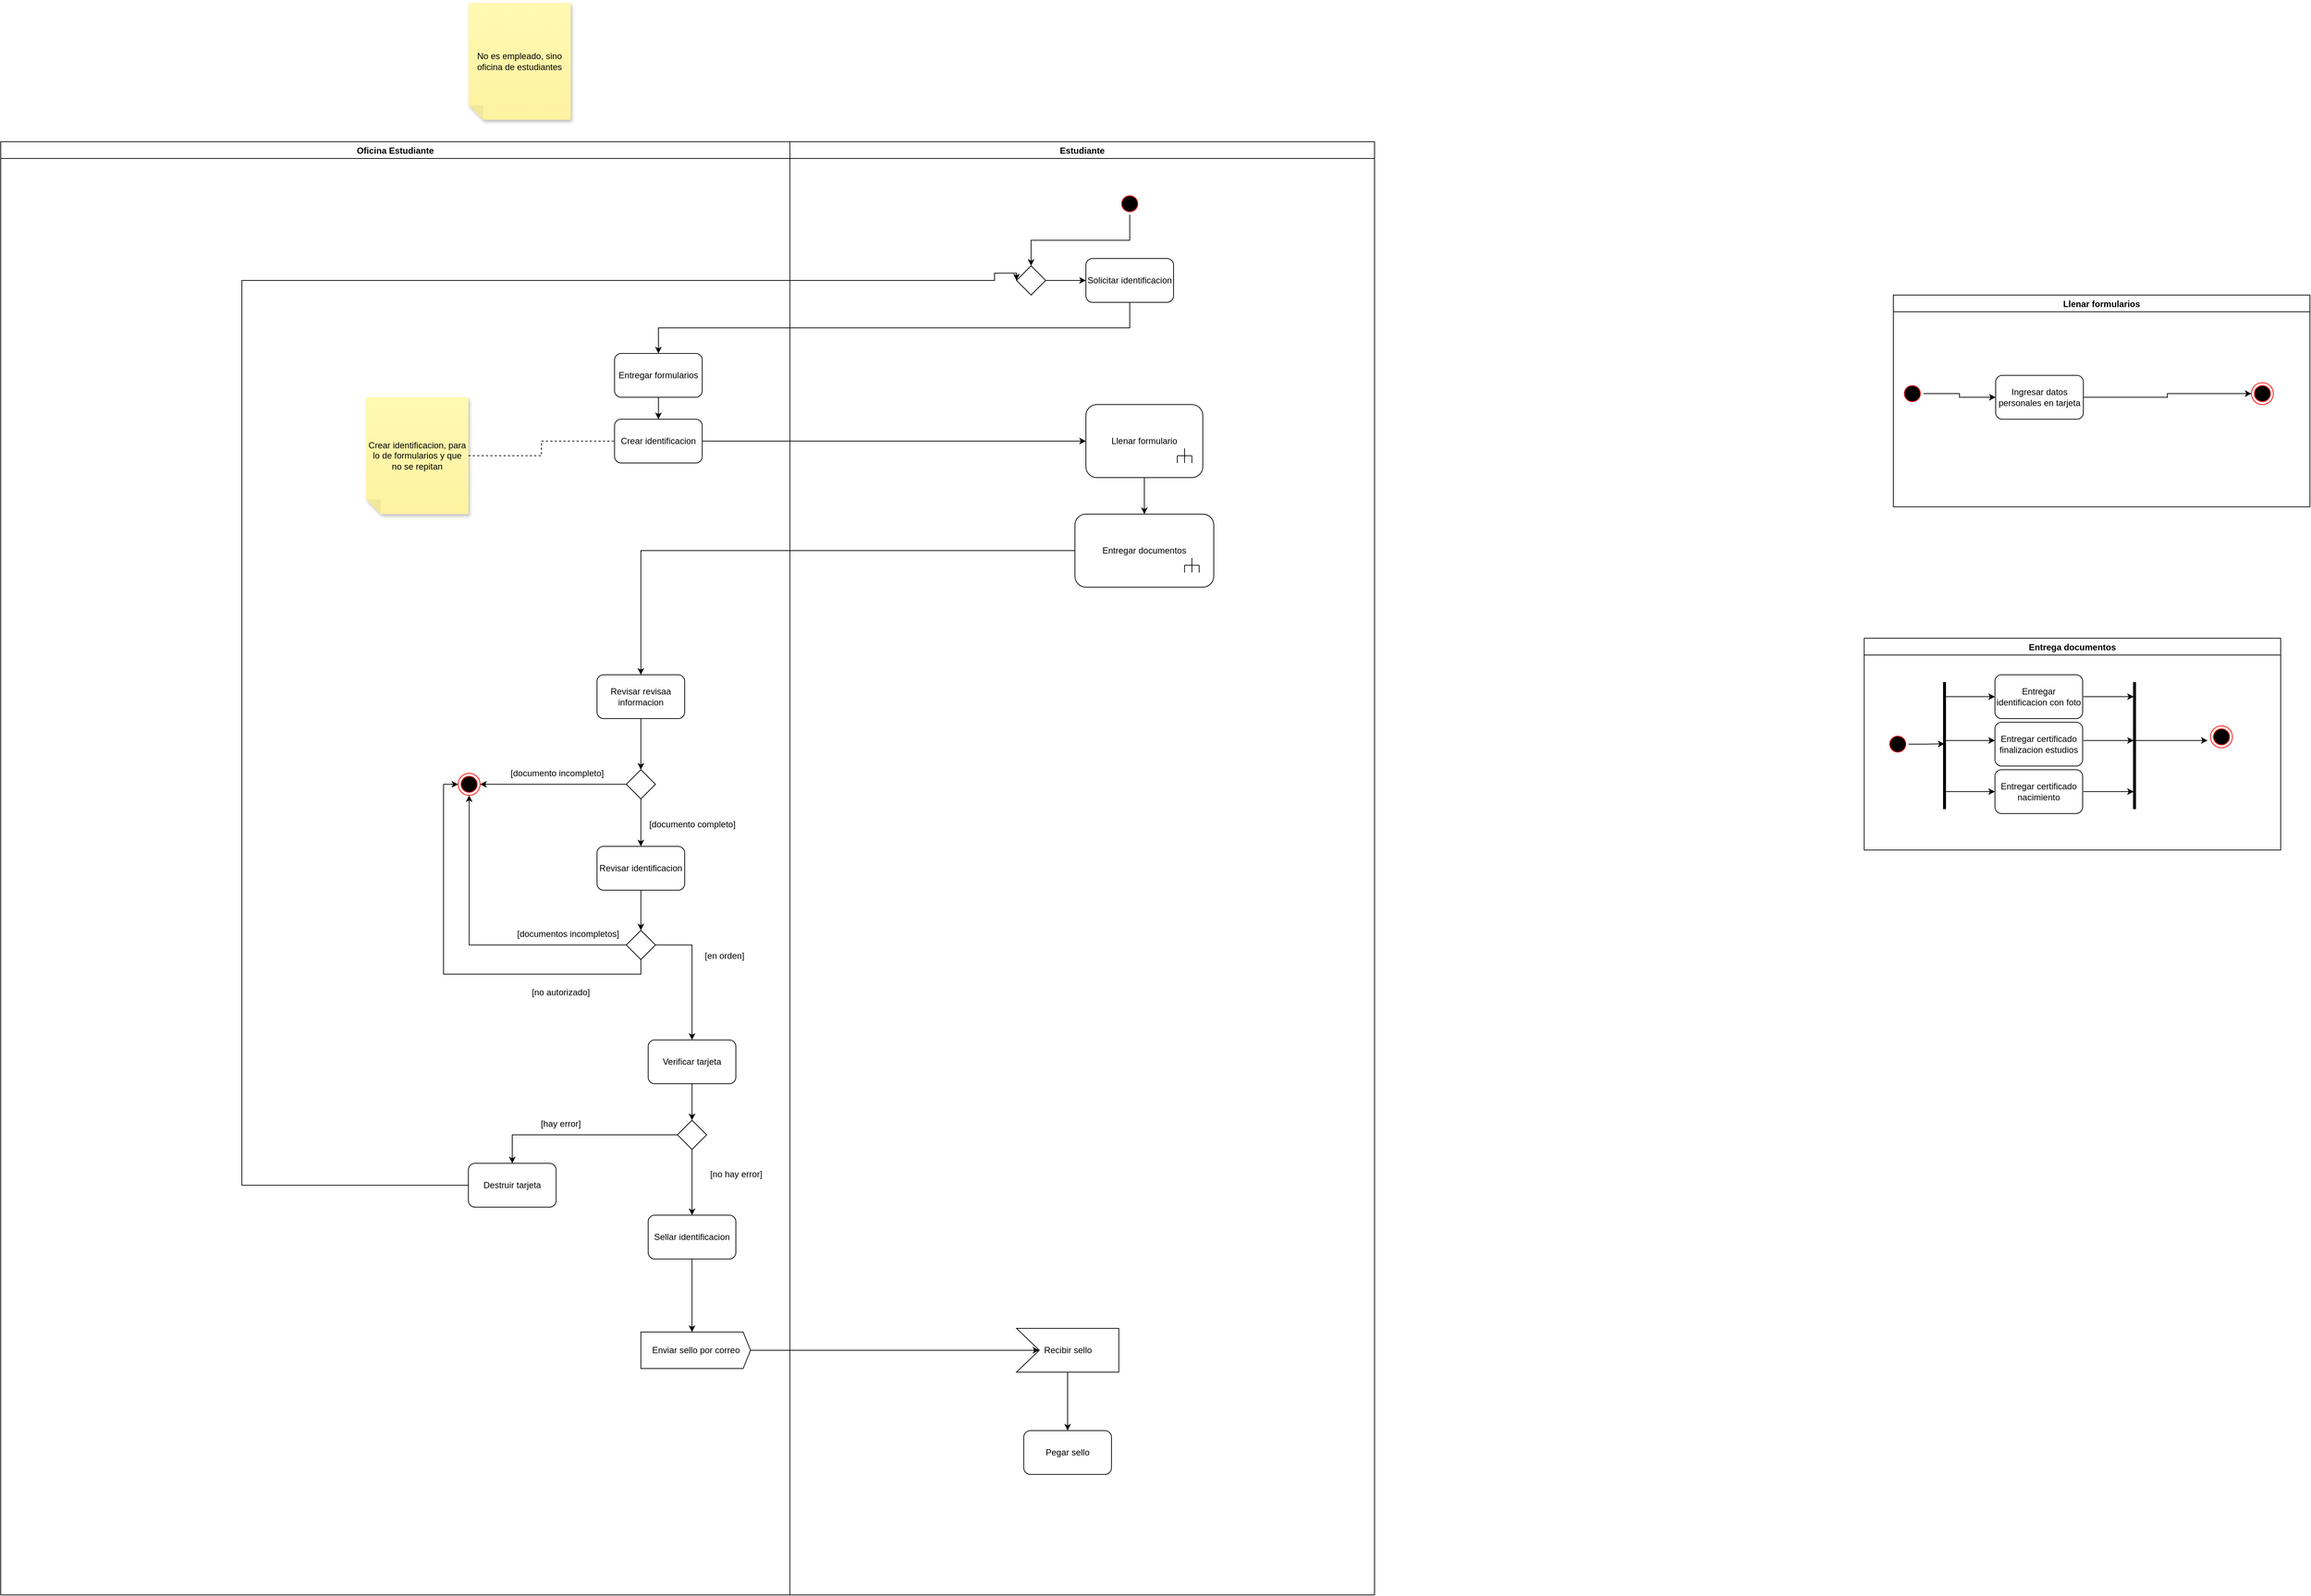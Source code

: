 <mxfile version="20.3.0" type="device"><diagram id="vGGwA69n0rNFzCDf8NVv" name="Página-1"><mxGraphModel dx="4620" dy="3138" grid="1" gridSize="10" guides="1" tooltips="1" connect="1" arrows="1" fold="1" page="1" pageScale="1" pageWidth="827" pageHeight="1169" math="0" shadow="0"><root><mxCell id="0"/><mxCell id="1" parent="0"/><mxCell id="iio9sdUIWlDuPB28QhmU-11" value="Oficina Estudiante" style="swimlane;" vertex="1" parent="1"><mxGeometry x="-1370" y="-230" width="1080" height="1990" as="geometry"/></mxCell><mxCell id="iio9sdUIWlDuPB28QhmU-2" value="Entregar formularios" style="rounded=1;whiteSpace=wrap;html=1;" vertex="1" parent="iio9sdUIWlDuPB28QhmU-11"><mxGeometry x="840" y="290" width="120" height="60" as="geometry"/></mxCell><mxCell id="iio9sdUIWlDuPB28QhmU-26" style="edgeStyle=orthogonalEdgeStyle;rounded=0;orthogonalLoop=1;jettySize=auto;html=1;exitX=0.5;exitY=1;exitDx=0;exitDy=0;entryX=0.5;entryY=0;entryDx=0;entryDy=0;" edge="1" parent="iio9sdUIWlDuPB28QhmU-11" source="iio9sdUIWlDuPB28QhmU-5" target="iio9sdUIWlDuPB28QhmU-25"><mxGeometry relative="1" as="geometry"/></mxCell><mxCell id="iio9sdUIWlDuPB28QhmU-5" value="Revisar revisaa informacion" style="rounded=1;whiteSpace=wrap;html=1;" vertex="1" parent="iio9sdUIWlDuPB28QhmU-11"><mxGeometry x="816" y="730" width="120" height="60" as="geometry"/></mxCell><mxCell id="iio9sdUIWlDuPB28QhmU-34" style="edgeStyle=orthogonalEdgeStyle;rounded=0;orthogonalLoop=1;jettySize=auto;html=1;exitX=0.5;exitY=1;exitDx=0;exitDy=0;entryX=0.5;entryY=0;entryDx=0;entryDy=0;endArrow=classic;endFill=1;" edge="1" parent="iio9sdUIWlDuPB28QhmU-11" source="iio9sdUIWlDuPB28QhmU-25" target="iio9sdUIWlDuPB28QhmU-4"><mxGeometry relative="1" as="geometry"/></mxCell><mxCell id="iio9sdUIWlDuPB28QhmU-36" style="edgeStyle=orthogonalEdgeStyle;rounded=0;orthogonalLoop=1;jettySize=auto;html=1;exitX=0;exitY=0.5;exitDx=0;exitDy=0;entryX=1;entryY=0.5;entryDx=0;entryDy=0;endArrow=classic;endFill=1;" edge="1" parent="iio9sdUIWlDuPB28QhmU-11" source="iio9sdUIWlDuPB28QhmU-25" target="iio9sdUIWlDuPB28QhmU-35"><mxGeometry relative="1" as="geometry"/></mxCell><mxCell id="iio9sdUIWlDuPB28QhmU-25" value="" style="rhombus;whiteSpace=wrap;html=1;" vertex="1" parent="iio9sdUIWlDuPB28QhmU-11"><mxGeometry x="856" y="860" width="40" height="40" as="geometry"/></mxCell><mxCell id="iio9sdUIWlDuPB28QhmU-27" value="Crear identificacion" style="rounded=1;whiteSpace=wrap;html=1;" vertex="1" parent="iio9sdUIWlDuPB28QhmU-11"><mxGeometry x="840" y="380" width="120" height="60" as="geometry"/></mxCell><mxCell id="iio9sdUIWlDuPB28QhmU-22" style="edgeStyle=orthogonalEdgeStyle;rounded=0;orthogonalLoop=1;jettySize=auto;html=1;exitX=0.5;exitY=1;exitDx=0;exitDy=0;entryX=0.5;entryY=0;entryDx=0;entryDy=0;" edge="1" parent="iio9sdUIWlDuPB28QhmU-11" source="iio9sdUIWlDuPB28QhmU-2" target="iio9sdUIWlDuPB28QhmU-27"><mxGeometry relative="1" as="geometry"/></mxCell><mxCell id="iio9sdUIWlDuPB28QhmU-30" style="edgeStyle=orthogonalEdgeStyle;rounded=0;orthogonalLoop=1;jettySize=auto;html=1;exitX=0;exitY=0.5;exitDx=0;exitDy=0;exitPerimeter=0;entryX=0;entryY=0.5;entryDx=0;entryDy=0;endArrow=none;endFill=0;dashed=1;" edge="1" parent="iio9sdUIWlDuPB28QhmU-11" source="iio9sdUIWlDuPB28QhmU-29" target="iio9sdUIWlDuPB28QhmU-27"><mxGeometry relative="1" as="geometry"/></mxCell><mxCell id="iio9sdUIWlDuPB28QhmU-29" value="Crear identificacion, para lo de formularios y que no se repitan" style="shape=note;whiteSpace=wrap;html=1;backgroundOutline=1;fontColor=#000000;darkOpacity=0.05;fillColor=#FFF9B2;strokeColor=none;fillStyle=solid;direction=west;gradientDirection=north;gradientColor=#FFF2A1;shadow=1;size=20;pointerEvents=1;" vertex="1" parent="iio9sdUIWlDuPB28QhmU-11"><mxGeometry x="500" y="350" width="140" height="160" as="geometry"/></mxCell><mxCell id="iio9sdUIWlDuPB28QhmU-32" value="[documento completo]" style="text;html=1;resizable=0;autosize=1;align=center;verticalAlign=middle;points=[];fillColor=none;strokeColor=none;rounded=0;" vertex="1" parent="iio9sdUIWlDuPB28QhmU-11"><mxGeometry x="876" y="920" width="140" height="30" as="geometry"/></mxCell><mxCell id="iio9sdUIWlDuPB28QhmU-33" value="[documento incompleto]" style="text;html=1;resizable=0;autosize=1;align=center;verticalAlign=middle;points=[];fillColor=none;strokeColor=none;rounded=0;" vertex="1" parent="iio9sdUIWlDuPB28QhmU-11"><mxGeometry x="686" y="850" width="150" height="30" as="geometry"/></mxCell><mxCell id="iio9sdUIWlDuPB28QhmU-47" style="edgeStyle=orthogonalEdgeStyle;rounded=0;orthogonalLoop=1;jettySize=auto;html=1;exitX=0.5;exitY=1;exitDx=0;exitDy=0;entryX=0.5;entryY=0;entryDx=0;entryDy=0;endArrow=classic;endFill=1;" edge="1" parent="iio9sdUIWlDuPB28QhmU-11" source="iio9sdUIWlDuPB28QhmU-4" target="iio9sdUIWlDuPB28QhmU-46"><mxGeometry relative="1" as="geometry"/></mxCell><mxCell id="iio9sdUIWlDuPB28QhmU-4" value="Revisar identificacion" style="rounded=1;whiteSpace=wrap;html=1;" vertex="1" parent="iio9sdUIWlDuPB28QhmU-11"><mxGeometry x="816" y="965" width="120" height="60" as="geometry"/></mxCell><mxCell id="iio9sdUIWlDuPB28QhmU-35" value="" style="ellipse;html=1;shape=endState;fillColor=#000000;strokeColor=#ff0000;" vertex="1" parent="iio9sdUIWlDuPB28QhmU-11"><mxGeometry x="626" y="865" width="30" height="30" as="geometry"/></mxCell><mxCell id="iio9sdUIWlDuPB28QhmU-50" style="edgeStyle=orthogonalEdgeStyle;rounded=0;orthogonalLoop=1;jettySize=auto;html=1;exitX=0;exitY=0.5;exitDx=0;exitDy=0;entryX=0.5;entryY=1;entryDx=0;entryDy=0;endArrow=classic;endFill=1;" edge="1" parent="iio9sdUIWlDuPB28QhmU-11" source="iio9sdUIWlDuPB28QhmU-46" target="iio9sdUIWlDuPB28QhmU-35"><mxGeometry relative="1" as="geometry"/></mxCell><mxCell id="iio9sdUIWlDuPB28QhmU-51" style="edgeStyle=orthogonalEdgeStyle;rounded=0;orthogonalLoop=1;jettySize=auto;html=1;exitX=0.5;exitY=1;exitDx=0;exitDy=0;entryX=0;entryY=0.5;entryDx=0;entryDy=0;endArrow=classic;endFill=1;" edge="1" parent="iio9sdUIWlDuPB28QhmU-11" source="iio9sdUIWlDuPB28QhmU-46" target="iio9sdUIWlDuPB28QhmU-35"><mxGeometry relative="1" as="geometry"/></mxCell><mxCell id="iio9sdUIWlDuPB28QhmU-54" style="edgeStyle=orthogonalEdgeStyle;rounded=0;orthogonalLoop=1;jettySize=auto;html=1;exitX=1;exitY=0.5;exitDx=0;exitDy=0;entryX=0.5;entryY=0;entryDx=0;entryDy=0;endArrow=classic;endFill=1;" edge="1" parent="iio9sdUIWlDuPB28QhmU-11" source="iio9sdUIWlDuPB28QhmU-46" target="iio9sdUIWlDuPB28QhmU-53"><mxGeometry relative="1" as="geometry"/></mxCell><mxCell id="iio9sdUIWlDuPB28QhmU-46" value="" style="rhombus;whiteSpace=wrap;html=1;" vertex="1" parent="iio9sdUIWlDuPB28QhmU-11"><mxGeometry x="856" y="1080" width="40" height="40" as="geometry"/></mxCell><mxCell id="iio9sdUIWlDuPB28QhmU-48" value="[documentos incompletos]" style="text;html=1;resizable=0;autosize=1;align=center;verticalAlign=middle;points=[];fillColor=none;strokeColor=none;rounded=0;" vertex="1" parent="iio9sdUIWlDuPB28QhmU-11"><mxGeometry x="696" y="1070" width="160" height="30" as="geometry"/></mxCell><mxCell id="iio9sdUIWlDuPB28QhmU-49" value="[no autorizado]" style="text;html=1;resizable=0;autosize=1;align=center;verticalAlign=middle;points=[];fillColor=none;strokeColor=none;rounded=0;" vertex="1" parent="iio9sdUIWlDuPB28QhmU-11"><mxGeometry x="716" y="1150" width="100" height="30" as="geometry"/></mxCell><mxCell id="iio9sdUIWlDuPB28QhmU-52" value="[en orden]" style="text;html=1;resizable=0;autosize=1;align=center;verticalAlign=middle;points=[];fillColor=none;strokeColor=none;rounded=0;" vertex="1" parent="iio9sdUIWlDuPB28QhmU-11"><mxGeometry x="950" y="1100" width="80" height="30" as="geometry"/></mxCell><mxCell id="iio9sdUIWlDuPB28QhmU-56" style="edgeStyle=orthogonalEdgeStyle;rounded=0;orthogonalLoop=1;jettySize=auto;html=1;exitX=0.5;exitY=1;exitDx=0;exitDy=0;endArrow=classic;endFill=1;" edge="1" parent="iio9sdUIWlDuPB28QhmU-11" source="iio9sdUIWlDuPB28QhmU-53" target="iio9sdUIWlDuPB28QhmU-55"><mxGeometry relative="1" as="geometry"/></mxCell><mxCell id="iio9sdUIWlDuPB28QhmU-53" value="Verificar tarjeta" style="rounded=1;whiteSpace=wrap;html=1;" vertex="1" parent="iio9sdUIWlDuPB28QhmU-11"><mxGeometry x="886" y="1230" width="120" height="60" as="geometry"/></mxCell><mxCell id="iio9sdUIWlDuPB28QhmU-58" style="edgeStyle=orthogonalEdgeStyle;rounded=0;orthogonalLoop=1;jettySize=auto;html=1;exitX=0;exitY=0.5;exitDx=0;exitDy=0;entryX=0.5;entryY=0;entryDx=0;entryDy=0;endArrow=classic;endFill=1;" edge="1" parent="iio9sdUIWlDuPB28QhmU-11" source="iio9sdUIWlDuPB28QhmU-55" target="iio9sdUIWlDuPB28QhmU-57"><mxGeometry relative="1" as="geometry"/></mxCell><mxCell id="iio9sdUIWlDuPB28QhmU-62" style="edgeStyle=orthogonalEdgeStyle;rounded=0;orthogonalLoop=1;jettySize=auto;html=1;exitX=0.5;exitY=1;exitDx=0;exitDy=0;entryX=0.5;entryY=0;entryDx=0;entryDy=0;endArrow=classic;endFill=1;" edge="1" parent="iio9sdUIWlDuPB28QhmU-11" source="iio9sdUIWlDuPB28QhmU-55" target="iio9sdUIWlDuPB28QhmU-61"><mxGeometry relative="1" as="geometry"/></mxCell><mxCell id="iio9sdUIWlDuPB28QhmU-55" value="" style="rhombus;whiteSpace=wrap;html=1;" vertex="1" parent="iio9sdUIWlDuPB28QhmU-11"><mxGeometry x="926" y="1340" width="40" height="40" as="geometry"/></mxCell><mxCell id="iio9sdUIWlDuPB28QhmU-57" value="Destruir tarjeta" style="rounded=1;whiteSpace=wrap;html=1;" vertex="1" parent="iio9sdUIWlDuPB28QhmU-11"><mxGeometry x="640" y="1399" width="120" height="60" as="geometry"/></mxCell><mxCell id="iio9sdUIWlDuPB28QhmU-59" value="[hay error]" style="text;html=1;resizable=0;autosize=1;align=center;verticalAlign=middle;points=[];fillColor=none;strokeColor=none;rounded=0;" vertex="1" parent="iio9sdUIWlDuPB28QhmU-11"><mxGeometry x="726" y="1330" width="80" height="30" as="geometry"/></mxCell><mxCell id="iio9sdUIWlDuPB28QhmU-60" value="[no hay error]" style="text;html=1;resizable=0;autosize=1;align=center;verticalAlign=middle;points=[];fillColor=none;strokeColor=none;rounded=0;" vertex="1" parent="iio9sdUIWlDuPB28QhmU-11"><mxGeometry x="961" y="1399" width="90" height="30" as="geometry"/></mxCell><mxCell id="iio9sdUIWlDuPB28QhmU-67" style="edgeStyle=orthogonalEdgeStyle;rounded=0;orthogonalLoop=1;jettySize=auto;html=1;exitX=0.5;exitY=1;exitDx=0;exitDy=0;entryX=0;entryY=0;entryDx=70;entryDy=0;entryPerimeter=0;endArrow=classic;endFill=1;" edge="1" parent="iio9sdUIWlDuPB28QhmU-11" source="iio9sdUIWlDuPB28QhmU-61" target="iio9sdUIWlDuPB28QhmU-66"><mxGeometry relative="1" as="geometry"/></mxCell><mxCell id="iio9sdUIWlDuPB28QhmU-61" value="Sellar identificacion" style="rounded=1;whiteSpace=wrap;html=1;" vertex="1" parent="iio9sdUIWlDuPB28QhmU-11"><mxGeometry x="886" y="1470" width="120" height="60" as="geometry"/></mxCell><mxCell id="iio9sdUIWlDuPB28QhmU-66" value="Enviar sello por correo" style="html=1;shadow=0;dashed=0;align=center;verticalAlign=middle;shape=mxgraph.arrows2.arrow;dy=0;dx=10;notch=0;" vertex="1" parent="iio9sdUIWlDuPB28QhmU-11"><mxGeometry x="876" y="1630" width="150" height="50" as="geometry"/></mxCell><mxCell id="iio9sdUIWlDuPB28QhmU-12" value="Estudiante" style="swimlane;" vertex="1" parent="1"><mxGeometry x="-290" y="-230" width="800" height="1990" as="geometry"/></mxCell><mxCell id="iio9sdUIWlDuPB28QhmU-44" style="edgeStyle=orthogonalEdgeStyle;rounded=0;orthogonalLoop=1;jettySize=auto;html=1;exitX=0.5;exitY=1;exitDx=0;exitDy=0;entryX=0.5;entryY=0;entryDx=0;entryDy=0;endArrow=classic;endFill=1;" edge="1" parent="iio9sdUIWlDuPB28QhmU-12" source="iio9sdUIWlDuPB28QhmU-1" target="iio9sdUIWlDuPB28QhmU-8"><mxGeometry relative="1" as="geometry"/></mxCell><mxCell id="iio9sdUIWlDuPB28QhmU-1" value="Llenar formulario" style="rounded=1;whiteSpace=wrap;html=1;" vertex="1" parent="iio9sdUIWlDuPB28QhmU-12"><mxGeometry x="405" y="360" width="160" height="100" as="geometry"/></mxCell><mxCell id="iio9sdUIWlDuPB28QhmU-6" value="Solicitar identificacion" style="rounded=1;whiteSpace=wrap;html=1;" vertex="1" parent="iio9sdUIWlDuPB28QhmU-12"><mxGeometry x="405" y="160" width="120" height="60" as="geometry"/></mxCell><mxCell id="iio9sdUIWlDuPB28QhmU-8" value="Entregar documentos" style="rounded=1;whiteSpace=wrap;html=1;" vertex="1" parent="iio9sdUIWlDuPB28QhmU-12"><mxGeometry x="390" y="510" width="190" height="100" as="geometry"/></mxCell><mxCell id="iio9sdUIWlDuPB28QhmU-15" style="edgeStyle=orthogonalEdgeStyle;rounded=0;orthogonalLoop=1;jettySize=auto;html=1;exitX=0.5;exitY=1;exitDx=0;exitDy=0;entryX=0.5;entryY=0;entryDx=0;entryDy=0;" edge="1" parent="iio9sdUIWlDuPB28QhmU-12" source="iio9sdUIWlDuPB28QhmU-13" target="iio9sdUIWlDuPB28QhmU-64"><mxGeometry relative="1" as="geometry"/></mxCell><mxCell id="iio9sdUIWlDuPB28QhmU-13" value="" style="ellipse;html=1;shape=startState;fillColor=#000000;strokeColor=#ff0000;" vertex="1" parent="iio9sdUIWlDuPB28QhmU-12"><mxGeometry x="450" y="70" width="30" height="30" as="geometry"/></mxCell><mxCell id="iio9sdUIWlDuPB28QhmU-65" style="edgeStyle=orthogonalEdgeStyle;rounded=0;orthogonalLoop=1;jettySize=auto;html=1;exitX=1;exitY=0.5;exitDx=0;exitDy=0;entryX=0;entryY=0.5;entryDx=0;entryDy=0;endArrow=classic;endFill=1;" edge="1" parent="iio9sdUIWlDuPB28QhmU-12" source="iio9sdUIWlDuPB28QhmU-64" target="iio9sdUIWlDuPB28QhmU-6"><mxGeometry relative="1" as="geometry"/></mxCell><mxCell id="iio9sdUIWlDuPB28QhmU-64" value="" style="rhombus;whiteSpace=wrap;html=1;" vertex="1" parent="iio9sdUIWlDuPB28QhmU-12"><mxGeometry x="310" y="170" width="40" height="40" as="geometry"/></mxCell><mxCell id="iio9sdUIWlDuPB28QhmU-71" value="" style="edgeStyle=orthogonalEdgeStyle;rounded=0;orthogonalLoop=1;jettySize=auto;html=1;endArrow=classic;endFill=1;" edge="1" parent="iio9sdUIWlDuPB28QhmU-12" source="iio9sdUIWlDuPB28QhmU-68" target="iio9sdUIWlDuPB28QhmU-70"><mxGeometry relative="1" as="geometry"/></mxCell><mxCell id="iio9sdUIWlDuPB28QhmU-68" value="Recibir sello" style="html=1;shadow=0;dashed=0;align=center;verticalAlign=middle;shape=mxgraph.arrows2.arrow;dy=0;dx=0;notch=31.26;" vertex="1" parent="iio9sdUIWlDuPB28QhmU-12"><mxGeometry x="310" y="1625" width="140" height="60" as="geometry"/></mxCell><mxCell id="iio9sdUIWlDuPB28QhmU-70" value="Pegar sello" style="rounded=1;whiteSpace=wrap;html=1;shadow=0;dashed=0;" vertex="1" parent="iio9sdUIWlDuPB28QhmU-12"><mxGeometry x="320" y="1765" width="120" height="60" as="geometry"/></mxCell><mxCell id="iio9sdUIWlDuPB28QhmU-16" style="edgeStyle=orthogonalEdgeStyle;rounded=0;orthogonalLoop=1;jettySize=auto;html=1;exitX=0.5;exitY=1;exitDx=0;exitDy=0;entryX=0.5;entryY=0;entryDx=0;entryDy=0;" edge="1" parent="1" source="iio9sdUIWlDuPB28QhmU-6" target="iio9sdUIWlDuPB28QhmU-2"><mxGeometry relative="1" as="geometry"/></mxCell><mxCell id="iio9sdUIWlDuPB28QhmU-17" value="" style="endArrow=none;html=1;rounded=0;strokeColor=#000000;endFill=0;" edge="1" parent="1"><mxGeometry width="50" height="50" relative="1" as="geometry"><mxPoint x="250" y="360" as="sourcePoint"/><mxPoint x="250" y="350" as="targetPoint"/></mxGeometry></mxCell><mxCell id="iio9sdUIWlDuPB28QhmU-18" value="" style="endArrow=none;html=1;rounded=0;strokeColor=#000000;endFill=0;" edge="1" parent="1"><mxGeometry width="50" height="50" relative="1" as="geometry"><mxPoint x="260" y="360" as="sourcePoint"/><mxPoint x="260" y="340" as="targetPoint"/></mxGeometry></mxCell><mxCell id="iio9sdUIWlDuPB28QhmU-19" value="" style="endArrow=none;html=1;rounded=0;strokeColor=#000000;endFill=0;" edge="1" parent="1"><mxGeometry width="50" height="50" relative="1" as="geometry"><mxPoint x="270" y="360" as="sourcePoint"/><mxPoint x="270" y="350" as="targetPoint"/></mxGeometry></mxCell><mxCell id="iio9sdUIWlDuPB28QhmU-20" value="" style="endArrow=none;html=1;rounded=0;strokeColor=#000000;endFill=0;" edge="1" parent="1"><mxGeometry width="50" height="50" relative="1" as="geometry"><mxPoint x="250" y="350" as="sourcePoint"/><mxPoint x="270" y="350" as="targetPoint"/></mxGeometry></mxCell><mxCell id="iio9sdUIWlDuPB28QhmU-21" value="No es empleado, sino oficina de estudiantes" style="shape=note;whiteSpace=wrap;html=1;backgroundOutline=1;fontColor=#000000;darkOpacity=0.05;fillColor=#FFF9B2;strokeColor=none;fillStyle=solid;direction=west;gradientDirection=north;gradientColor=#FFF2A1;shadow=1;size=20;pointerEvents=1;" vertex="1" parent="1"><mxGeometry x="-730" y="-420" width="140" height="160" as="geometry"/></mxCell><mxCell id="iio9sdUIWlDuPB28QhmU-23" value="Llenar formularios" style="swimlane;" vertex="1" parent="1"><mxGeometry x="1220" y="-20" width="570" height="290" as="geometry"/></mxCell><mxCell id="iio9sdUIWlDuPB28QhmU-7" value="Ingresar datos personales en tarjeta" style="rounded=1;whiteSpace=wrap;html=1;" vertex="1" parent="iio9sdUIWlDuPB28QhmU-23"><mxGeometry x="140" y="110" width="120" height="60" as="geometry"/></mxCell><mxCell id="iio9sdUIWlDuPB28QhmU-28" style="edgeStyle=orthogonalEdgeStyle;rounded=0;orthogonalLoop=1;jettySize=auto;html=1;exitX=1;exitY=0.5;exitDx=0;exitDy=0;entryX=0;entryY=0.5;entryDx=0;entryDy=0;" edge="1" parent="1" source="iio9sdUIWlDuPB28QhmU-27" target="iio9sdUIWlDuPB28QhmU-1"><mxGeometry relative="1" as="geometry"/></mxCell><mxCell id="iio9sdUIWlDuPB28QhmU-37" value="Entrega documentos" style="swimlane;" vertex="1" parent="1"><mxGeometry x="1180" y="450" width="570" height="290" as="geometry"/></mxCell><mxCell id="iio9sdUIWlDuPB28QhmU-38" value="Entregar identificacion con foto" style="rounded=1;whiteSpace=wrap;html=1;" vertex="1" parent="iio9sdUIWlDuPB28QhmU-37"><mxGeometry x="179" y="50" width="120" height="60" as="geometry"/></mxCell><mxCell id="iio9sdUIWlDuPB28QhmU-39" value="Entregar certificado finalizacion estudios" style="rounded=1;whiteSpace=wrap;html=1;" vertex="1" parent="iio9sdUIWlDuPB28QhmU-37"><mxGeometry x="179" y="115" width="120" height="60" as="geometry"/></mxCell><mxCell id="iio9sdUIWlDuPB28QhmU-40" value="Entregar certificado nacimiento" style="rounded=1;whiteSpace=wrap;html=1;" vertex="1" parent="iio9sdUIWlDuPB28QhmU-37"><mxGeometry x="179" y="180" width="120" height="60" as="geometry"/></mxCell><mxCell id="iio9sdUIWlDuPB28QhmU-41" value="" style="ellipse;html=1;shape=endState;fillColor=#000000;strokeColor=#ff0000;" vertex="1" parent="iio9sdUIWlDuPB28QhmU-37"><mxGeometry x="474" y="120" width="30" height="30" as="geometry"/></mxCell><mxCell id="iio9sdUIWlDuPB28QhmU-42" value="" style="ellipse;html=1;shape=startState;fillColor=#000000;strokeColor=#ff0000;" vertex="1" parent="iio9sdUIWlDuPB28QhmU-37"><mxGeometry x="31" y="130" width="30" height="30" as="geometry"/></mxCell><mxCell id="iio9sdUIWlDuPB28QhmU-76" value="" style="ellipse;html=1;shape=startState;fillColor=#000000;strokeColor=#ff0000;" vertex="1" parent="iio9sdUIWlDuPB28QhmU-37"><mxGeometry x="51" y="-350" width="30" height="30" as="geometry"/></mxCell><mxCell id="iio9sdUIWlDuPB28QhmU-77" value="" style="ellipse;html=1;shape=endState;fillColor=#000000;strokeColor=#ff0000;" vertex="1" parent="iio9sdUIWlDuPB28QhmU-37"><mxGeometry x="530" y="-350" width="30" height="30" as="geometry"/></mxCell><mxCell id="iio9sdUIWlDuPB28QhmU-45" style="edgeStyle=orthogonalEdgeStyle;rounded=0;orthogonalLoop=1;jettySize=auto;html=1;exitX=0;exitY=0.5;exitDx=0;exitDy=0;entryX=0.5;entryY=0;entryDx=0;entryDy=0;endArrow=classic;endFill=1;" edge="1" parent="1" source="iio9sdUIWlDuPB28QhmU-8" target="iio9sdUIWlDuPB28QhmU-5"><mxGeometry relative="1" as="geometry"/></mxCell><mxCell id="iio9sdUIWlDuPB28QhmU-63" style="edgeStyle=orthogonalEdgeStyle;rounded=0;orthogonalLoop=1;jettySize=auto;html=1;exitX=0;exitY=0.5;exitDx=0;exitDy=0;endArrow=classic;endFill=1;" edge="1" parent="1" source="iio9sdUIWlDuPB28QhmU-57"><mxGeometry relative="1" as="geometry"><mxPoint x="20" y="-40" as="targetPoint"/><Array as="points"><mxPoint x="-1040" y="1199"/><mxPoint x="-1040" y="-40"/><mxPoint x="-10" y="-40"/><mxPoint x="-10" y="-50"/><mxPoint x="20" y="-50"/></Array></mxGeometry></mxCell><mxCell id="iio9sdUIWlDuPB28QhmU-69" style="edgeStyle=orthogonalEdgeStyle;rounded=0;orthogonalLoop=1;jettySize=auto;html=1;exitX=1;exitY=0.5;exitDx=0;exitDy=0;exitPerimeter=0;entryX=0;entryY=0.5;entryDx=31.26;entryDy=0;entryPerimeter=0;endArrow=classic;endFill=1;" edge="1" parent="1" source="iio9sdUIWlDuPB28QhmU-66" target="iio9sdUIWlDuPB28QhmU-68"><mxGeometry relative="1" as="geometry"/></mxCell><mxCell id="iio9sdUIWlDuPB28QhmU-72" value="" style="endArrow=none;html=1;rounded=0;strokeColor=#000000;endFill=0;" edge="1" parent="1"><mxGeometry width="50" height="50" relative="1" as="geometry"><mxPoint x="240" y="210" as="sourcePoint"/><mxPoint x="240" y="200" as="targetPoint"/></mxGeometry></mxCell><mxCell id="iio9sdUIWlDuPB28QhmU-73" value="" style="endArrow=none;html=1;rounded=0;strokeColor=#000000;endFill=0;" edge="1" parent="1"><mxGeometry width="50" height="50" relative="1" as="geometry"><mxPoint x="250" y="210" as="sourcePoint"/><mxPoint x="250" y="190" as="targetPoint"/></mxGeometry></mxCell><mxCell id="iio9sdUIWlDuPB28QhmU-74" value="" style="endArrow=none;html=1;rounded=0;strokeColor=#000000;endFill=0;" edge="1" parent="1"><mxGeometry width="50" height="50" relative="1" as="geometry"><mxPoint x="260" y="210" as="sourcePoint"/><mxPoint x="260" y="200" as="targetPoint"/></mxGeometry></mxCell><mxCell id="iio9sdUIWlDuPB28QhmU-75" value="" style="endArrow=none;html=1;rounded=0;strokeColor=#000000;endFill=0;" edge="1" parent="1"><mxGeometry width="50" height="50" relative="1" as="geometry"><mxPoint x="240" y="200" as="sourcePoint"/><mxPoint x="260" y="200" as="targetPoint"/></mxGeometry></mxCell><mxCell id="iio9sdUIWlDuPB28QhmU-78" style="edgeStyle=orthogonalEdgeStyle;rounded=0;orthogonalLoop=1;jettySize=auto;html=1;exitX=1;exitY=0.5;exitDx=0;exitDy=0;entryX=0;entryY=0.5;entryDx=0;entryDy=0;endArrow=classic;endFill=1;" edge="1" parent="1" source="iio9sdUIWlDuPB28QhmU-76" target="iio9sdUIWlDuPB28QhmU-7"><mxGeometry relative="1" as="geometry"/></mxCell><mxCell id="iio9sdUIWlDuPB28QhmU-79" style="edgeStyle=orthogonalEdgeStyle;rounded=0;orthogonalLoop=1;jettySize=auto;html=1;entryX=0;entryY=0.5;entryDx=0;entryDy=0;endArrow=classic;endFill=1;" edge="1" parent="1" source="iio9sdUIWlDuPB28QhmU-7" target="iio9sdUIWlDuPB28QhmU-77"><mxGeometry relative="1" as="geometry"/></mxCell><mxCell id="iio9sdUIWlDuPB28QhmU-80" value="" style="line;strokeWidth=4;fillColor=none;align=left;verticalAlign=middle;spacingTop=-1;spacingLeft=3;spacingRight=3;rotatable=0;labelPosition=right;points=[];portConstraint=eastwest;strokeColor=inherit;direction=south;" vertex="1" parent="1"><mxGeometry x="1286" y="510" width="8" height="174" as="geometry"/></mxCell><mxCell id="iio9sdUIWlDuPB28QhmU-81" value="" style="line;strokeWidth=4;fillColor=none;align=left;verticalAlign=middle;spacingTop=-1;spacingLeft=3;spacingRight=3;rotatable=0;labelPosition=right;points=[];portConstraint=eastwest;strokeColor=inherit;direction=south;" vertex="1" parent="1"><mxGeometry x="1546" y="510" width="8" height="174" as="geometry"/></mxCell><mxCell id="iio9sdUIWlDuPB28QhmU-82" value="" style="endArrow=classic;html=1;rounded=0;entryX=0;entryY=0.5;entryDx=0;entryDy=0;" edge="1" parent="1" target="iio9sdUIWlDuPB28QhmU-38"><mxGeometry width="50" height="50" relative="1" as="geometry"><mxPoint x="1290" y="530" as="sourcePoint"/><mxPoint x="1430" y="470" as="targetPoint"/></mxGeometry></mxCell><mxCell id="iio9sdUIWlDuPB28QhmU-83" value="" style="endArrow=classic;html=1;rounded=0;entryX=0;entryY=0.5;entryDx=0;entryDy=0;" edge="1" parent="1"><mxGeometry width="50" height="50" relative="1" as="geometry"><mxPoint x="1290.0" y="590" as="sourcePoint"/><mxPoint x="1359" y="590" as="targetPoint"/></mxGeometry></mxCell><mxCell id="iio9sdUIWlDuPB28QhmU-84" value="" style="endArrow=classic;html=1;rounded=0;entryX=0;entryY=0.5;entryDx=0;entryDy=0;" edge="1" parent="1"><mxGeometry width="50" height="50" relative="1" as="geometry"><mxPoint x="1290.0" y="660" as="sourcePoint"/><mxPoint x="1359" y="660" as="targetPoint"/></mxGeometry></mxCell><mxCell id="iio9sdUIWlDuPB28QhmU-85" value="" style="endArrow=classic;html=1;rounded=0;entryX=0;entryY=0.5;entryDx=0;entryDy=0;" edge="1" parent="1"><mxGeometry width="50" height="50" relative="1" as="geometry"><mxPoint x="1480.0" y="660" as="sourcePoint"/><mxPoint x="1549" y="660" as="targetPoint"/></mxGeometry></mxCell><mxCell id="iio9sdUIWlDuPB28QhmU-86" value="" style="endArrow=classic;html=1;rounded=0;entryX=0;entryY=0.5;entryDx=0;entryDy=0;" edge="1" parent="1"><mxGeometry width="50" height="50" relative="1" as="geometry"><mxPoint x="1480.0" y="590" as="sourcePoint"/><mxPoint x="1549" y="590" as="targetPoint"/></mxGeometry></mxCell><mxCell id="iio9sdUIWlDuPB28QhmU-87" value="" style="endArrow=classic;html=1;rounded=0;entryX=0;entryY=0.5;entryDx=0;entryDy=0;" edge="1" parent="1"><mxGeometry width="50" height="50" relative="1" as="geometry"><mxPoint x="1480.0" y="530" as="sourcePoint"/><mxPoint x="1549" y="530" as="targetPoint"/></mxGeometry></mxCell><mxCell id="iio9sdUIWlDuPB28QhmU-88" style="edgeStyle=orthogonalEdgeStyle;rounded=0;orthogonalLoop=1;jettySize=auto;html=1;exitX=1;exitY=0.5;exitDx=0;exitDy=0;entryX=0.486;entryY=0.5;entryDx=0;entryDy=0;entryPerimeter=0;endArrow=classic;endFill=1;" edge="1" parent="1" source="iio9sdUIWlDuPB28QhmU-42" target="iio9sdUIWlDuPB28QhmU-80"><mxGeometry relative="1" as="geometry"/></mxCell><mxCell id="iio9sdUIWlDuPB28QhmU-89" value="" style="endArrow=classic;html=1;rounded=0;" edge="1" parent="1"><mxGeometry width="50" height="50" relative="1" as="geometry"><mxPoint x="1550.0" y="590" as="sourcePoint"/><mxPoint x="1650" y="590" as="targetPoint"/></mxGeometry></mxCell></root></mxGraphModel></diagram></mxfile>